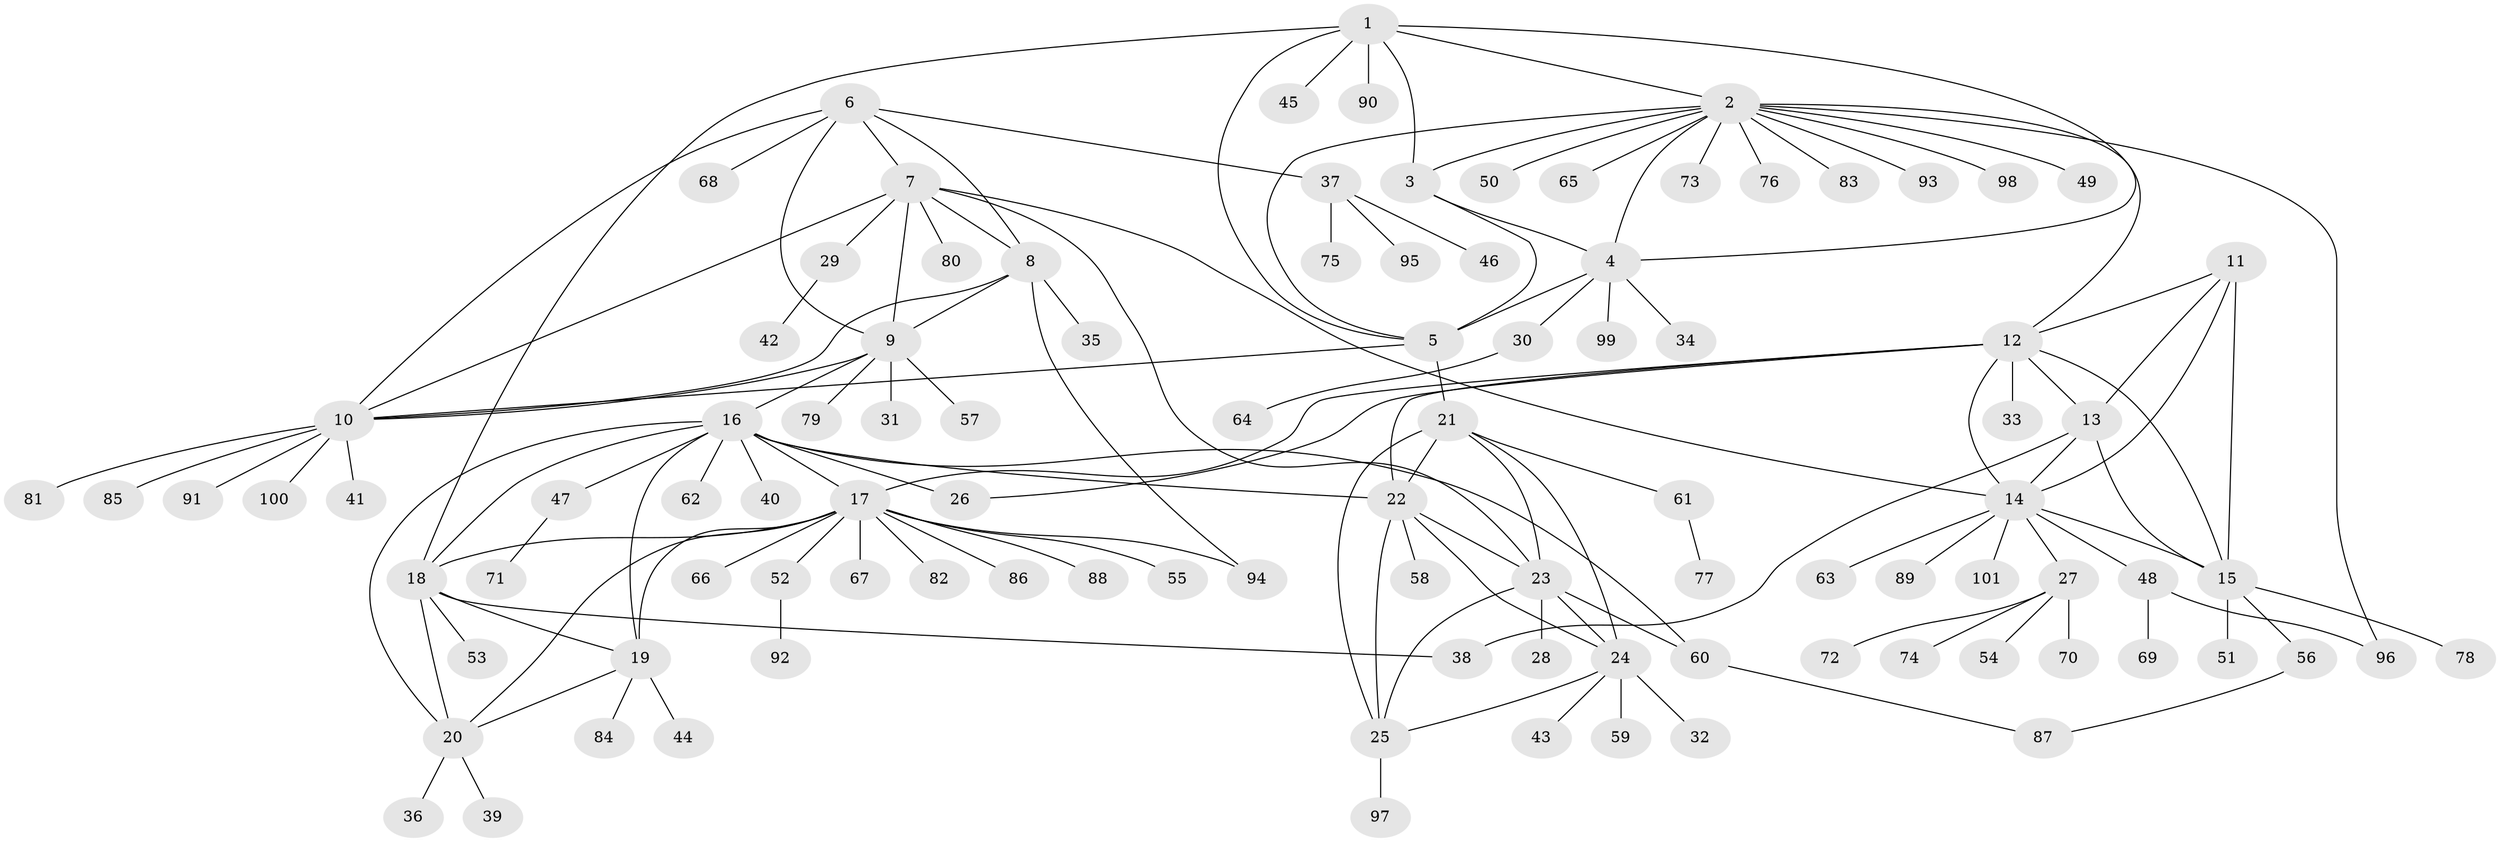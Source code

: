 // Generated by graph-tools (version 1.1) at 2025/37/03/09/25 02:37:38]
// undirected, 101 vertices, 142 edges
graph export_dot {
graph [start="1"]
  node [color=gray90,style=filled];
  1;
  2;
  3;
  4;
  5;
  6;
  7;
  8;
  9;
  10;
  11;
  12;
  13;
  14;
  15;
  16;
  17;
  18;
  19;
  20;
  21;
  22;
  23;
  24;
  25;
  26;
  27;
  28;
  29;
  30;
  31;
  32;
  33;
  34;
  35;
  36;
  37;
  38;
  39;
  40;
  41;
  42;
  43;
  44;
  45;
  46;
  47;
  48;
  49;
  50;
  51;
  52;
  53;
  54;
  55;
  56;
  57;
  58;
  59;
  60;
  61;
  62;
  63;
  64;
  65;
  66;
  67;
  68;
  69;
  70;
  71;
  72;
  73;
  74;
  75;
  76;
  77;
  78;
  79;
  80;
  81;
  82;
  83;
  84;
  85;
  86;
  87;
  88;
  89;
  90;
  91;
  92;
  93;
  94;
  95;
  96;
  97;
  98;
  99;
  100;
  101;
  1 -- 2;
  1 -- 3;
  1 -- 4;
  1 -- 5;
  1 -- 18;
  1 -- 45;
  1 -- 90;
  2 -- 3;
  2 -- 4;
  2 -- 5;
  2 -- 12;
  2 -- 49;
  2 -- 50;
  2 -- 65;
  2 -- 73;
  2 -- 76;
  2 -- 83;
  2 -- 93;
  2 -- 96;
  2 -- 98;
  3 -- 4;
  3 -- 5;
  4 -- 5;
  4 -- 30;
  4 -- 34;
  4 -- 99;
  5 -- 10;
  5 -- 21;
  6 -- 7;
  6 -- 8;
  6 -- 9;
  6 -- 10;
  6 -- 37;
  6 -- 68;
  7 -- 8;
  7 -- 9;
  7 -- 10;
  7 -- 14;
  7 -- 23;
  7 -- 29;
  7 -- 80;
  8 -- 9;
  8 -- 10;
  8 -- 35;
  8 -- 94;
  9 -- 10;
  9 -- 16;
  9 -- 31;
  9 -- 57;
  9 -- 79;
  10 -- 41;
  10 -- 81;
  10 -- 85;
  10 -- 91;
  10 -- 100;
  11 -- 12;
  11 -- 13;
  11 -- 14;
  11 -- 15;
  12 -- 13;
  12 -- 14;
  12 -- 15;
  12 -- 17;
  12 -- 22;
  12 -- 26;
  12 -- 33;
  13 -- 14;
  13 -- 15;
  13 -- 38;
  14 -- 15;
  14 -- 27;
  14 -- 48;
  14 -- 63;
  14 -- 89;
  14 -- 101;
  15 -- 51;
  15 -- 56;
  15 -- 78;
  16 -- 17;
  16 -- 18;
  16 -- 19;
  16 -- 20;
  16 -- 22;
  16 -- 26;
  16 -- 40;
  16 -- 47;
  16 -- 60;
  16 -- 62;
  17 -- 18;
  17 -- 19;
  17 -- 20;
  17 -- 52;
  17 -- 55;
  17 -- 66;
  17 -- 67;
  17 -- 82;
  17 -- 86;
  17 -- 88;
  17 -- 94;
  18 -- 19;
  18 -- 20;
  18 -- 38;
  18 -- 53;
  19 -- 20;
  19 -- 44;
  19 -- 84;
  20 -- 36;
  20 -- 39;
  21 -- 22;
  21 -- 23;
  21 -- 24;
  21 -- 25;
  21 -- 61;
  22 -- 23;
  22 -- 24;
  22 -- 25;
  22 -- 58;
  23 -- 24;
  23 -- 25;
  23 -- 28;
  23 -- 60;
  24 -- 25;
  24 -- 32;
  24 -- 43;
  24 -- 59;
  25 -- 97;
  27 -- 54;
  27 -- 70;
  27 -- 72;
  27 -- 74;
  29 -- 42;
  30 -- 64;
  37 -- 46;
  37 -- 75;
  37 -- 95;
  47 -- 71;
  48 -- 69;
  48 -- 96;
  52 -- 92;
  56 -- 87;
  60 -- 87;
  61 -- 77;
}
